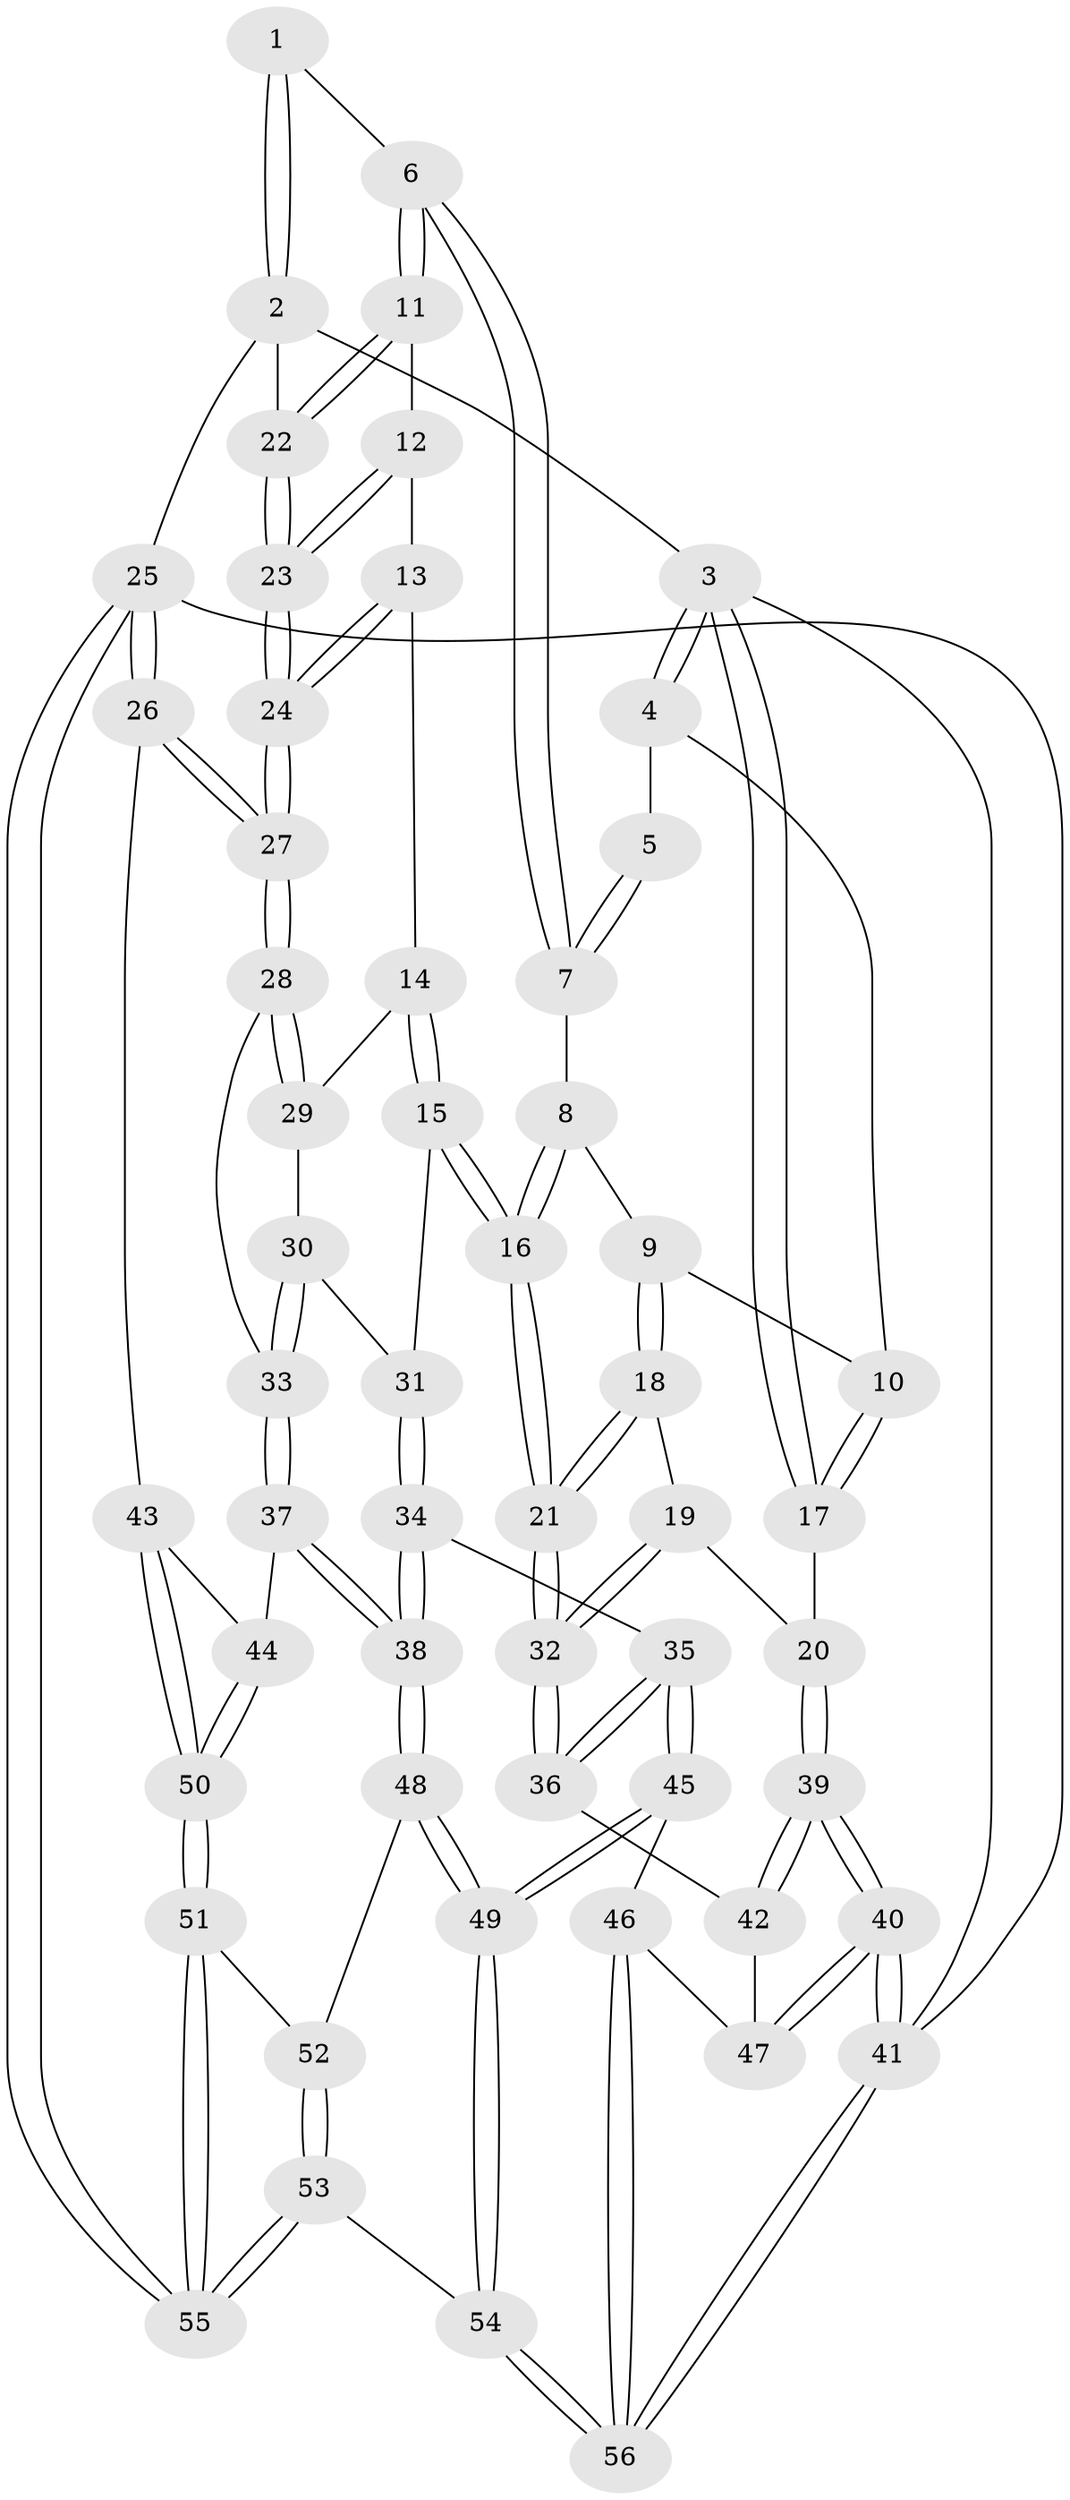 // coarse degree distribution, {4: 0.3939393939393939, 3: 0.09090909090909091, 5: 0.2727272727272727, 7: 0.06060606060606061, 6: 0.18181818181818182}
// Generated by graph-tools (version 1.1) at 2025/06/03/04/25 22:06:10]
// undirected, 56 vertices, 137 edges
graph export_dot {
graph [start="1"]
  node [color=gray90,style=filled];
  1 [pos="+0.6966438281287296+0"];
  2 [pos="+1+0"];
  3 [pos="+0+0"];
  4 [pos="+0.166823386657418+0"];
  5 [pos="+0.5311055024662603+0"];
  6 [pos="+0.659509205279516+0.12252296027350885"];
  7 [pos="+0.5210034468056863+0.11104154807141606"];
  8 [pos="+0.5208281768604285+0.11110791308578978"];
  9 [pos="+0.3127562698147117+0.0755949039500309"];
  10 [pos="+0.2966471341560868+0.05453931492850052"];
  11 [pos="+0.7110766844926883+0.17619621934246119"];
  12 [pos="+0.7152250672110644+0.20672912082460634"];
  13 [pos="+0.6889502904672994+0.32195050172551026"];
  14 [pos="+0.6432986763560536+0.39023588864084763"];
  15 [pos="+0.6373826971567882+0.39491104225345475"];
  16 [pos="+0.44845701180357567+0.4367703065115967"];
  17 [pos="+0+0.34969459636704847"];
  18 [pos="+0.3147582283950253+0.12088031608275643"];
  19 [pos="+0.12598663891798334+0.39056764055305515"];
  20 [pos="+0+0.351430987030559"];
  21 [pos="+0.43298543814657997+0.4447962720760109"];
  22 [pos="+1+0"];
  23 [pos="+1+0.3076269772087617"];
  24 [pos="+1+0.40660883202699866"];
  25 [pos="+1+1"];
  26 [pos="+1+0.6736505350440761"];
  27 [pos="+1+0.4388490129904296"];
  28 [pos="+0.95284243249008+0.5042859277782382"];
  29 [pos="+0.8345064428053417+0.4710630284624865"];
  30 [pos="+0.7584269628921891+0.548088215832429"];
  31 [pos="+0.7047951200994174+0.5355058509339793"];
  32 [pos="+0.37579458904228463+0.5100432584298541"];
  33 [pos="+0.8543648903297438+0.5904388599799704"];
  34 [pos="+0.6968791451229099+0.6304851459749611"];
  35 [pos="+0.41499106497924443+0.6045683214829394"];
  36 [pos="+0.37597777674362576+0.5398004987342713"];
  37 [pos="+0.7864628777698386+0.743659060811482"];
  38 [pos="+0.7633027475299975+0.7497609118349281"];
  39 [pos="+0+0.7069087546236322"];
  40 [pos="+0+0.7776305181480265"];
  41 [pos="+0+1"];
  42 [pos="+0.28430353740498726+0.6181217334521736"];
  43 [pos="+0.9739722724239701+0.7569020897616857"];
  44 [pos="+0.8054445910088341+0.7496273520926259"];
  45 [pos="+0.48504063438394246+0.7983156180767528"];
  46 [pos="+0.23878920836467094+0.8760310784331888"];
  47 [pos="+0.2060585272732928+0.7798853257595684"];
  48 [pos="+0.757412606491389+0.755497932003701"];
  49 [pos="+0.5181401288432678+0.8378891827838073"];
  50 [pos="+0.9230360946401708+0.9542355071300512"];
  51 [pos="+0.9409415295580293+1"];
  52 [pos="+0.7700947801883605+0.850813570375091"];
  53 [pos="+0.6244422563683848+1"];
  54 [pos="+0.5284602286485831+1"];
  55 [pos="+0.9859980976951321+1"];
  56 [pos="+0.028252815273607925+1"];
  1 -- 2;
  1 -- 2;
  1 -- 6;
  2 -- 3;
  2 -- 22;
  2 -- 25;
  3 -- 4;
  3 -- 4;
  3 -- 17;
  3 -- 17;
  3 -- 41;
  4 -- 5;
  4 -- 10;
  5 -- 7;
  5 -- 7;
  6 -- 7;
  6 -- 7;
  6 -- 11;
  6 -- 11;
  7 -- 8;
  8 -- 9;
  8 -- 16;
  8 -- 16;
  9 -- 10;
  9 -- 18;
  9 -- 18;
  10 -- 17;
  10 -- 17;
  11 -- 12;
  11 -- 22;
  11 -- 22;
  12 -- 13;
  12 -- 23;
  12 -- 23;
  13 -- 14;
  13 -- 24;
  13 -- 24;
  14 -- 15;
  14 -- 15;
  14 -- 29;
  15 -- 16;
  15 -- 16;
  15 -- 31;
  16 -- 21;
  16 -- 21;
  17 -- 20;
  18 -- 19;
  18 -- 21;
  18 -- 21;
  19 -- 20;
  19 -- 32;
  19 -- 32;
  20 -- 39;
  20 -- 39;
  21 -- 32;
  21 -- 32;
  22 -- 23;
  22 -- 23;
  23 -- 24;
  23 -- 24;
  24 -- 27;
  24 -- 27;
  25 -- 26;
  25 -- 26;
  25 -- 55;
  25 -- 55;
  25 -- 41;
  26 -- 27;
  26 -- 27;
  26 -- 43;
  27 -- 28;
  27 -- 28;
  28 -- 29;
  28 -- 29;
  28 -- 33;
  29 -- 30;
  30 -- 31;
  30 -- 33;
  30 -- 33;
  31 -- 34;
  31 -- 34;
  32 -- 36;
  32 -- 36;
  33 -- 37;
  33 -- 37;
  34 -- 35;
  34 -- 38;
  34 -- 38;
  35 -- 36;
  35 -- 36;
  35 -- 45;
  35 -- 45;
  36 -- 42;
  37 -- 38;
  37 -- 38;
  37 -- 44;
  38 -- 48;
  38 -- 48;
  39 -- 40;
  39 -- 40;
  39 -- 42;
  39 -- 42;
  40 -- 41;
  40 -- 41;
  40 -- 47;
  40 -- 47;
  41 -- 56;
  41 -- 56;
  42 -- 47;
  43 -- 44;
  43 -- 50;
  43 -- 50;
  44 -- 50;
  44 -- 50;
  45 -- 46;
  45 -- 49;
  45 -- 49;
  46 -- 47;
  46 -- 56;
  46 -- 56;
  48 -- 49;
  48 -- 49;
  48 -- 52;
  49 -- 54;
  49 -- 54;
  50 -- 51;
  50 -- 51;
  51 -- 52;
  51 -- 55;
  51 -- 55;
  52 -- 53;
  52 -- 53;
  53 -- 54;
  53 -- 55;
  53 -- 55;
  54 -- 56;
  54 -- 56;
}
